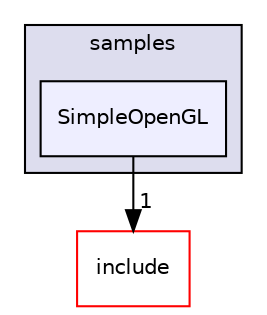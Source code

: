 digraph "assimp/assimp-3.1.1/samples/SimpleOpenGL" {
  compound=true
  node [ fontsize="10", fontname="Helvetica"];
  edge [ labelfontsize="10", labelfontname="Helvetica"];
  subgraph clusterdir_fa4f8e3d4f5177145e1be8fdec42c1cb {
    graph [ bgcolor="#ddddee", pencolor="black", label="samples" fontname="Helvetica", fontsize="10", URL="dir_fa4f8e3d4f5177145e1be8fdec42c1cb.html"]
  dir_251874b5ffc8a8634c9b1afe9040aab3 [shape=box, label="SimpleOpenGL", style="filled", fillcolor="#eeeeff", pencolor="black", URL="dir_251874b5ffc8a8634c9b1afe9040aab3.html"];
  }
  dir_c101cde07d36a9a69cf1f5e6a5d497f4 [shape=box label="include" fillcolor="white" style="filled" color="red" URL="dir_c101cde07d36a9a69cf1f5e6a5d497f4.html"];
  dir_251874b5ffc8a8634c9b1afe9040aab3->dir_c101cde07d36a9a69cf1f5e6a5d497f4 [headlabel="1", labeldistance=1.5 headhref="dir_000137_000030.html"];
}
